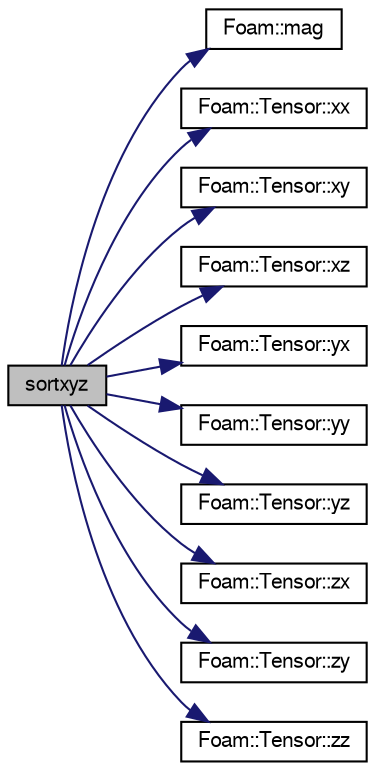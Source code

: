 digraph "sortxyz"
{
  bgcolor="transparent";
  edge [fontname="FreeSans",fontsize="10",labelfontname="FreeSans",labelfontsize="10"];
  node [fontname="FreeSans",fontsize="10",shape=record];
  rankdir="LR";
  Node287 [label="sortxyz",height=0.2,width=0.4,color="black", fillcolor="grey75", style="filled", fontcolor="black"];
  Node287 -> Node288 [color="midnightblue",fontsize="10",style="solid",fontname="FreeSans"];
  Node288 [label="Foam::mag",height=0.2,width=0.4,color="black",URL="$a21124.html#a929da2a3fdcf3dacbbe0487d3a330dae"];
  Node287 -> Node289 [color="midnightblue",fontsize="10",style="solid",fontname="FreeSans"];
  Node289 [label="Foam::Tensor::xx",height=0.2,width=0.4,color="black",URL="$a27634.html#a1b97c7c1ed81b4fb23da8dcb71a8cd2a"];
  Node287 -> Node290 [color="midnightblue",fontsize="10",style="solid",fontname="FreeSans"];
  Node290 [label="Foam::Tensor::xy",height=0.2,width=0.4,color="black",URL="$a27634.html#aab470ae2a5eeac8c33a7b6abac6b39b3"];
  Node287 -> Node291 [color="midnightblue",fontsize="10",style="solid",fontname="FreeSans"];
  Node291 [label="Foam::Tensor::xz",height=0.2,width=0.4,color="black",URL="$a27634.html#a6c0a9bc605f3cfdfb3307b3dcf136f60"];
  Node287 -> Node292 [color="midnightblue",fontsize="10",style="solid",fontname="FreeSans"];
  Node292 [label="Foam::Tensor::yx",height=0.2,width=0.4,color="black",URL="$a27634.html#a217bb42e2157c7914d7ebb0ffb730b7d"];
  Node287 -> Node293 [color="midnightblue",fontsize="10",style="solid",fontname="FreeSans"];
  Node293 [label="Foam::Tensor::yy",height=0.2,width=0.4,color="black",URL="$a27634.html#aba9d77023a5662b9c2d3639d5de555a0"];
  Node287 -> Node294 [color="midnightblue",fontsize="10",style="solid",fontname="FreeSans"];
  Node294 [label="Foam::Tensor::yz",height=0.2,width=0.4,color="black",URL="$a27634.html#a4a98b51ba7019e1cfffae8d321a823df"];
  Node287 -> Node295 [color="midnightblue",fontsize="10",style="solid",fontname="FreeSans"];
  Node295 [label="Foam::Tensor::zx",height=0.2,width=0.4,color="black",URL="$a27634.html#ab7a45ba3b507f0b3f9d5c0bde184b151"];
  Node287 -> Node296 [color="midnightblue",fontsize="10",style="solid",fontname="FreeSans"];
  Node296 [label="Foam::Tensor::zy",height=0.2,width=0.4,color="black",URL="$a27634.html#ab7ecfba4f263d0455d4ea82f590a2612"];
  Node287 -> Node297 [color="midnightblue",fontsize="10",style="solid",fontname="FreeSans"];
  Node297 [label="Foam::Tensor::zz",height=0.2,width=0.4,color="black",URL="$a27634.html#a831c4848d01bfcc8d717b7ef92f2cd4b"];
}
